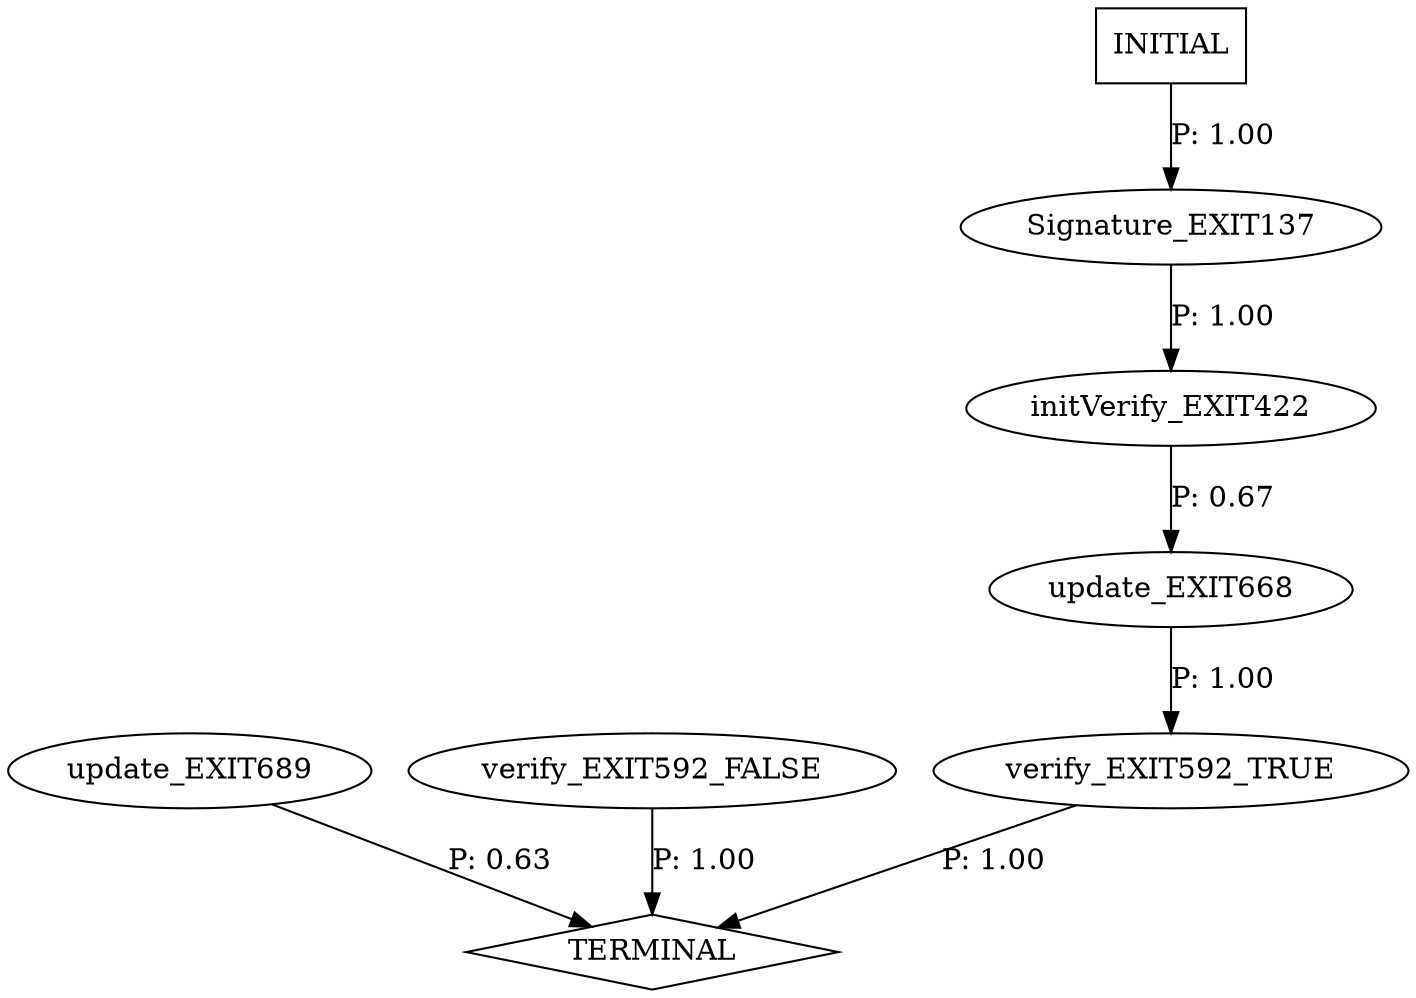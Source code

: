 digraph G {
	0	 [label=Signature_EXIT137];
	1	 [label=initVerify_EXIT422];
	0 -> 1	 [label="P: 1.00"];
	2	 [label=update_EXIT668];
	1 -> 2	 [label="P: 0.67"];
	5	 [label=verify_EXIT592_TRUE];
	2 -> 5	 [label="P: 1.00"];
	6	 [label=TERMINAL,
		shape=diamond];
	5 -> 6	 [label="P: 1.00"];
	3	 [label=update_EXIT689];
	3 -> 6	 [label="P: 0.63"];
	4	 [label=verify_EXIT592_FALSE];
	4 -> 6	 [label="P: 1.00"];
	7	 [label=INITIAL,
		shape=box];
	7 -> 0	 [label="P: 1.00"];
}
